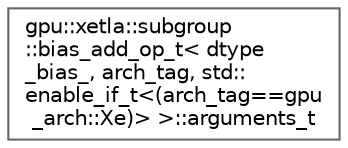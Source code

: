 digraph "Graphical Class Hierarchy"
{
 // LATEX_PDF_SIZE
  bgcolor="transparent";
  edge [fontname=Helvetica,fontsize=10,labelfontname=Helvetica,labelfontsize=10];
  node [fontname=Helvetica,fontsize=10,shape=box,height=0.2,width=0.4];
  rankdir="LR";
  Node0 [id="Node000000",label="gpu::xetla::subgroup\l::bias_add_op_t\< dtype\l_bias_, arch_tag, std::\lenable_if_t\<(arch_tag==gpu\l_arch::Xe)\> \>::arguments_t",height=0.2,width=0.4,color="grey40", fillcolor="white", style="filled",URL="$structgpu_1_1xetla_1_1subgroup_1_1bias__add__op__t_3_01dtype__bias___00_01arch__tag_00_01std_1_1780afa17fdc1174e36f76b2920619d92.html",tooltip=" "];
}
